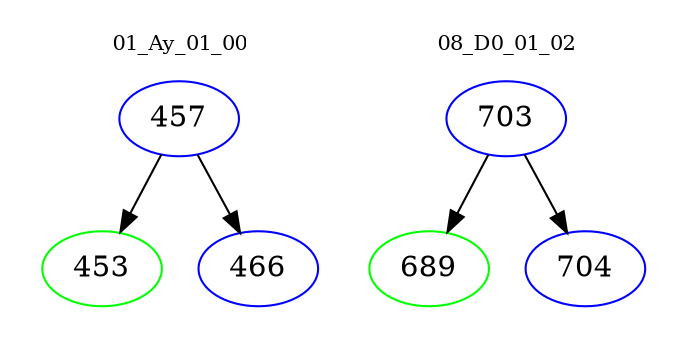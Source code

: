 digraph{
subgraph cluster_0 {
color = white
label = "01_Ay_01_00";
fontsize=10;
T0_457 [label="457", color="blue"]
T0_457 -> T0_453 [color="black"]
T0_453 [label="453", color="green"]
T0_457 -> T0_466 [color="black"]
T0_466 [label="466", color="blue"]
}
subgraph cluster_1 {
color = white
label = "08_D0_01_02";
fontsize=10;
T1_703 [label="703", color="blue"]
T1_703 -> T1_689 [color="black"]
T1_689 [label="689", color="green"]
T1_703 -> T1_704 [color="black"]
T1_704 [label="704", color="blue"]
}
}
